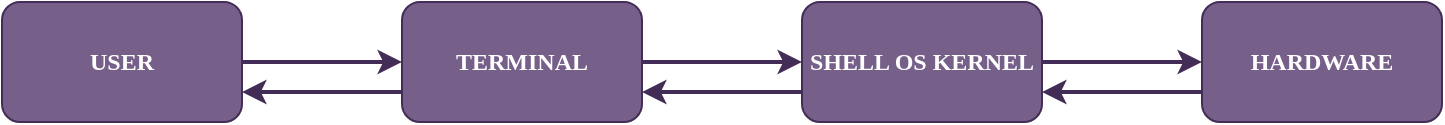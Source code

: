 <mxfile>
    <diagram id="qYwaJn3bZgTZIYo_J4ah" name="Page-1">
        <mxGraphModel dx="926" dy="614" grid="1" gridSize="10" guides="1" tooltips="1" connect="1" arrows="1" fold="1" page="1" pageScale="1" pageWidth="850" pageHeight="1100" background="none" math="0" shadow="0">
            <root>
                <mxCell id="0"/>
                <mxCell id="1" parent="0"/>
                <mxCell id="4" value="" style="edgeStyle=none;html=1;strokeColor=#432D57;strokeWidth=2;shadow=0;fillColor=#76608a;fontStyle=1;fontFamily=Verdana;" edge="1" parent="1" source="2" target="3">
                    <mxGeometry relative="1" as="geometry"/>
                </mxCell>
                <mxCell id="2" value="USER" style="rounded=1;whiteSpace=wrap;html=1;strokeColor=#432D57;shadow=0;fillColor=#76608a;fontColor=#ffffff;fontStyle=1;fontFamily=Verdana;" vertex="1" parent="1">
                    <mxGeometry x="40" y="280" width="120" height="60" as="geometry"/>
                </mxCell>
                <mxCell id="6" value="" style="edgeStyle=none;html=1;strokeColor=#432D57;strokeWidth=2;shadow=0;fillColor=#76608a;fontStyle=1;fontFamily=Verdana;" edge="1" parent="1" source="3" target="5">
                    <mxGeometry relative="1" as="geometry"/>
                </mxCell>
                <mxCell id="9" style="edgeStyle=none;html=1;exitX=0;exitY=0.75;exitDx=0;exitDy=0;entryX=1;entryY=0.75;entryDx=0;entryDy=0;strokeColor=#432D57;strokeWidth=2;shadow=0;fillColor=#76608a;fontStyle=1;fontFamily=Verdana;" edge="1" parent="1" source="3" target="2">
                    <mxGeometry relative="1" as="geometry"/>
                </mxCell>
                <mxCell id="3" value="TERMINAL" style="whiteSpace=wrap;html=1;rounded=1;strokeColor=#432D57;shadow=0;fillColor=#76608a;fontColor=#ffffff;fontStyle=1;fontFamily=Verdana;" vertex="1" parent="1">
                    <mxGeometry x="240" y="280" width="120" height="60" as="geometry"/>
                </mxCell>
                <mxCell id="8" value="" style="edgeStyle=none;html=1;strokeColor=#432D57;strokeWidth=2;shadow=0;fillColor=#76608a;fontStyle=1;fontFamily=Verdana;" edge="1" parent="1" source="5" target="7">
                    <mxGeometry relative="1" as="geometry"/>
                </mxCell>
                <mxCell id="10" style="edgeStyle=none;html=1;exitX=0;exitY=0.75;exitDx=0;exitDy=0;entryX=1;entryY=0.75;entryDx=0;entryDy=0;strokeColor=#432D57;strokeWidth=2;shadow=0;fillColor=#76608a;fontStyle=1;fontFamily=Verdana;" edge="1" parent="1" source="5" target="3">
                    <mxGeometry relative="1" as="geometry"/>
                </mxCell>
                <mxCell id="5" value="SHELL OS KERNEL" style="whiteSpace=wrap;html=1;rounded=1;strokeColor=#432D57;shadow=0;fillColor=#76608a;fontColor=#ffffff;fontStyle=1;fontFamily=Verdana;" vertex="1" parent="1">
                    <mxGeometry x="440" y="280" width="120" height="60" as="geometry"/>
                </mxCell>
                <mxCell id="11" style="edgeStyle=none;html=1;exitX=0;exitY=0.75;exitDx=0;exitDy=0;entryX=1;entryY=0.75;entryDx=0;entryDy=0;strokeColor=#432D57;strokeWidth=2;shadow=0;fillColor=#76608a;fontStyle=1;fontFamily=Verdana;" edge="1" parent="1" source="7" target="5">
                    <mxGeometry relative="1" as="geometry"/>
                </mxCell>
                <mxCell id="7" value="HARDWARE" style="whiteSpace=wrap;html=1;rounded=1;strokeColor=#432D57;shadow=0;fillColor=#76608a;fontColor=#ffffff;fontStyle=1;fontFamily=Verdana;" vertex="1" parent="1">
                    <mxGeometry x="640" y="280" width="120" height="60" as="geometry"/>
                </mxCell>
            </root>
        </mxGraphModel>
    </diagram>
</mxfile>